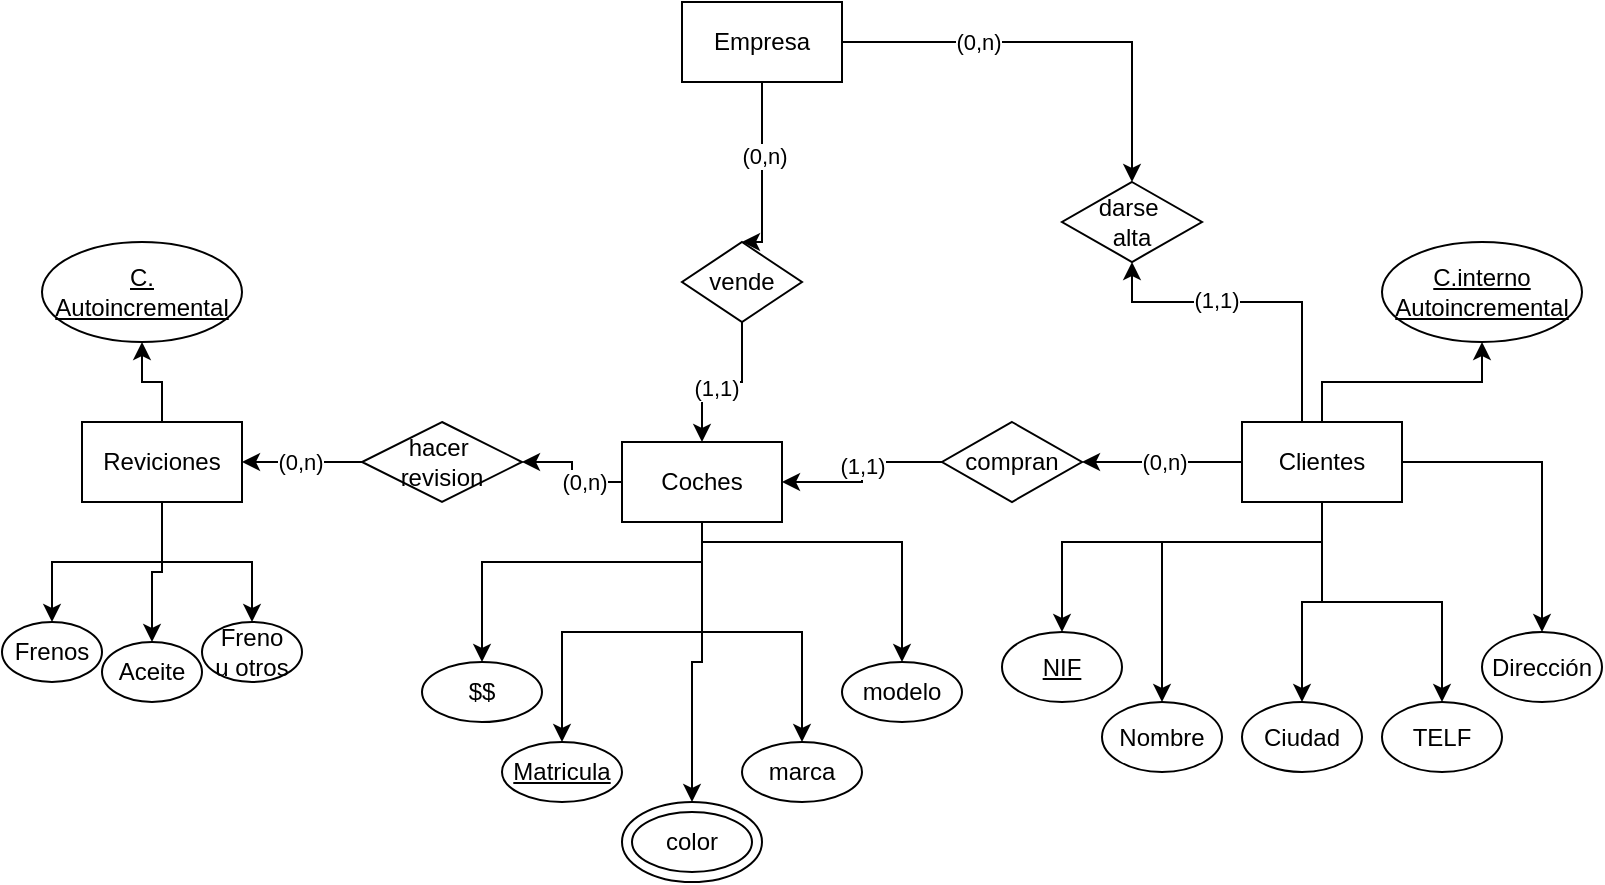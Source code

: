 <mxfile version="21.8.0" type="github">
  <diagram name="Página-1" id="HfnJXnq8ZqPX6LC6zggf">
    <mxGraphModel dx="1434" dy="790" grid="1" gridSize="10" guides="1" tooltips="1" connect="1" arrows="1" fold="1" page="1" pageScale="1" pageWidth="827" pageHeight="1169" math="0" shadow="0">
      <root>
        <mxCell id="0" />
        <mxCell id="1" parent="0" />
        <mxCell id="UK1FG-LHISsOziGr2WGF-5" style="edgeStyle=orthogonalEdgeStyle;rounded=0;orthogonalLoop=1;jettySize=auto;html=1;entryX=0.5;entryY=0;entryDx=0;entryDy=0;" edge="1" parent="1" source="UK1FG-LHISsOziGr2WGF-1" target="UK1FG-LHISsOziGr2WGF-4">
          <mxGeometry relative="1" as="geometry">
            <Array as="points">
              <mxPoint x="390" y="150" />
            </Array>
          </mxGeometry>
        </mxCell>
        <mxCell id="UK1FG-LHISsOziGr2WGF-8" value="(0,n)" style="edgeLabel;html=1;align=center;verticalAlign=middle;resizable=0;points=[];" vertex="1" connectable="0" parent="UK1FG-LHISsOziGr2WGF-5">
          <mxGeometry x="-0.178" y="1" relative="1" as="geometry">
            <mxPoint as="offset" />
          </mxGeometry>
        </mxCell>
        <mxCell id="UK1FG-LHISsOziGr2WGF-21" style="edgeStyle=orthogonalEdgeStyle;rounded=0;orthogonalLoop=1;jettySize=auto;html=1;entryX=0.5;entryY=0;entryDx=0;entryDy=0;" edge="1" parent="1" source="UK1FG-LHISsOziGr2WGF-1" target="UK1FG-LHISsOziGr2WGF-20">
          <mxGeometry relative="1" as="geometry" />
        </mxCell>
        <mxCell id="UK1FG-LHISsOziGr2WGF-23" value="(0,n)" style="edgeLabel;html=1;align=center;verticalAlign=middle;resizable=0;points=[];" vertex="1" connectable="0" parent="UK1FG-LHISsOziGr2WGF-21">
          <mxGeometry x="-0.367" relative="1" as="geometry">
            <mxPoint as="offset" />
          </mxGeometry>
        </mxCell>
        <mxCell id="UK1FG-LHISsOziGr2WGF-1" value="Empresa" style="rounded=0;whiteSpace=wrap;html=1;" vertex="1" parent="1">
          <mxGeometry x="350" y="30" width="80" height="40" as="geometry" />
        </mxCell>
        <mxCell id="UK1FG-LHISsOziGr2WGF-16" style="edgeStyle=orthogonalEdgeStyle;rounded=0;orthogonalLoop=1;jettySize=auto;html=1;entryX=1;entryY=0.5;entryDx=0;entryDy=0;" edge="1" parent="1" source="UK1FG-LHISsOziGr2WGF-2" target="UK1FG-LHISsOziGr2WGF-15">
          <mxGeometry relative="1" as="geometry" />
        </mxCell>
        <mxCell id="UK1FG-LHISsOziGr2WGF-18" value="(0,n)" style="edgeLabel;html=1;align=center;verticalAlign=middle;resizable=0;points=[];" vertex="1" connectable="0" parent="UK1FG-LHISsOziGr2WGF-16">
          <mxGeometry x="-0.367" relative="1" as="geometry">
            <mxPoint as="offset" />
          </mxGeometry>
        </mxCell>
        <mxCell id="UK1FG-LHISsOziGr2WGF-40" style="edgeStyle=orthogonalEdgeStyle;rounded=0;orthogonalLoop=1;jettySize=auto;html=1;entryX=0.5;entryY=0;entryDx=0;entryDy=0;" edge="1" parent="1" source="UK1FG-LHISsOziGr2WGF-2" target="UK1FG-LHISsOziGr2WGF-34">
          <mxGeometry relative="1" as="geometry">
            <Array as="points">
              <mxPoint x="360" y="310" />
              <mxPoint x="250" y="310" />
            </Array>
          </mxGeometry>
        </mxCell>
        <mxCell id="UK1FG-LHISsOziGr2WGF-41" style="edgeStyle=orthogonalEdgeStyle;rounded=0;orthogonalLoop=1;jettySize=auto;html=1;entryX=0.5;entryY=0;entryDx=0;entryDy=0;" edge="1" parent="1" source="UK1FG-LHISsOziGr2WGF-2" target="UK1FG-LHISsOziGr2WGF-35">
          <mxGeometry relative="1" as="geometry" />
        </mxCell>
        <mxCell id="UK1FG-LHISsOziGr2WGF-42" style="edgeStyle=orthogonalEdgeStyle;rounded=0;orthogonalLoop=1;jettySize=auto;html=1;entryX=0.5;entryY=0;entryDx=0;entryDy=0;" edge="1" parent="1" source="UK1FG-LHISsOziGr2WGF-2" target="UK1FG-LHISsOziGr2WGF-33">
          <mxGeometry relative="1" as="geometry" />
        </mxCell>
        <mxCell id="UK1FG-LHISsOziGr2WGF-43" style="edgeStyle=orthogonalEdgeStyle;rounded=0;orthogonalLoop=1;jettySize=auto;html=1;entryX=0.5;entryY=0;entryDx=0;entryDy=0;" edge="1" parent="1" source="UK1FG-LHISsOziGr2WGF-2" target="UK1FG-LHISsOziGr2WGF-36">
          <mxGeometry relative="1" as="geometry" />
        </mxCell>
        <mxCell id="UK1FG-LHISsOziGr2WGF-44" style="edgeStyle=orthogonalEdgeStyle;rounded=0;orthogonalLoop=1;jettySize=auto;html=1;" edge="1" parent="1" source="UK1FG-LHISsOziGr2WGF-2" target="UK1FG-LHISsOziGr2WGF-37">
          <mxGeometry relative="1" as="geometry">
            <Array as="points">
              <mxPoint x="360" y="300" />
              <mxPoint x="460" y="300" />
            </Array>
          </mxGeometry>
        </mxCell>
        <mxCell id="UK1FG-LHISsOziGr2WGF-2" value="Coches" style="rounded=0;whiteSpace=wrap;html=1;" vertex="1" parent="1">
          <mxGeometry x="320" y="250" width="80" height="40" as="geometry" />
        </mxCell>
        <mxCell id="UK1FG-LHISsOziGr2WGF-11" style="edgeStyle=orthogonalEdgeStyle;rounded=0;orthogonalLoop=1;jettySize=auto;html=1;entryX=1;entryY=0.5;entryDx=0;entryDy=0;" edge="1" parent="1" source="UK1FG-LHISsOziGr2WGF-3" target="UK1FG-LHISsOziGr2WGF-10">
          <mxGeometry relative="1" as="geometry" />
        </mxCell>
        <mxCell id="UK1FG-LHISsOziGr2WGF-13" value="(0,n)" style="edgeLabel;html=1;align=center;verticalAlign=middle;resizable=0;points=[];" vertex="1" connectable="0" parent="UK1FG-LHISsOziGr2WGF-11">
          <mxGeometry x="-0.025" relative="1" as="geometry">
            <mxPoint as="offset" />
          </mxGeometry>
        </mxCell>
        <mxCell id="UK1FG-LHISsOziGr2WGF-22" style="edgeStyle=orthogonalEdgeStyle;rounded=0;orthogonalLoop=1;jettySize=auto;html=1;entryX=0.5;entryY=1;entryDx=0;entryDy=0;" edge="1" parent="1" source="UK1FG-LHISsOziGr2WGF-3" target="UK1FG-LHISsOziGr2WGF-20">
          <mxGeometry relative="1" as="geometry">
            <Array as="points">
              <mxPoint x="660" y="180" />
              <mxPoint x="575" y="180" />
            </Array>
          </mxGeometry>
        </mxCell>
        <mxCell id="UK1FG-LHISsOziGr2WGF-24" value="(1,1)" style="edgeLabel;html=1;align=center;verticalAlign=middle;resizable=0;points=[];" vertex="1" connectable="0" parent="UK1FG-LHISsOziGr2WGF-22">
          <mxGeometry x="0.248" y="-1" relative="1" as="geometry">
            <mxPoint as="offset" />
          </mxGeometry>
        </mxCell>
        <mxCell id="UK1FG-LHISsOziGr2WGF-52" style="edgeStyle=orthogonalEdgeStyle;rounded=0;orthogonalLoop=1;jettySize=auto;html=1;entryX=0.5;entryY=0;entryDx=0;entryDy=0;" edge="1" parent="1" source="UK1FG-LHISsOziGr2WGF-3" target="UK1FG-LHISsOziGr2WGF-45">
          <mxGeometry relative="1" as="geometry">
            <Array as="points">
              <mxPoint x="670" y="300" />
              <mxPoint x="540" y="300" />
            </Array>
          </mxGeometry>
        </mxCell>
        <mxCell id="UK1FG-LHISsOziGr2WGF-53" style="edgeStyle=orthogonalEdgeStyle;rounded=0;orthogonalLoop=1;jettySize=auto;html=1;entryX=0.5;entryY=0;entryDx=0;entryDy=0;" edge="1" parent="1" source="UK1FG-LHISsOziGr2WGF-3" target="UK1FG-LHISsOziGr2WGF-46">
          <mxGeometry relative="1" as="geometry">
            <Array as="points">
              <mxPoint x="670" y="300" />
              <mxPoint x="590" y="300" />
            </Array>
          </mxGeometry>
        </mxCell>
        <mxCell id="UK1FG-LHISsOziGr2WGF-54" style="edgeStyle=orthogonalEdgeStyle;rounded=0;orthogonalLoop=1;jettySize=auto;html=1;entryX=0.5;entryY=0;entryDx=0;entryDy=0;" edge="1" parent="1" source="UK1FG-LHISsOziGr2WGF-3" target="UK1FG-LHISsOziGr2WGF-47">
          <mxGeometry relative="1" as="geometry" />
        </mxCell>
        <mxCell id="UK1FG-LHISsOziGr2WGF-55" style="edgeStyle=orthogonalEdgeStyle;rounded=0;orthogonalLoop=1;jettySize=auto;html=1;entryX=0.5;entryY=0;entryDx=0;entryDy=0;" edge="1" parent="1" source="UK1FG-LHISsOziGr2WGF-3" target="UK1FG-LHISsOziGr2WGF-48">
          <mxGeometry relative="1" as="geometry" />
        </mxCell>
        <mxCell id="UK1FG-LHISsOziGr2WGF-56" style="edgeStyle=orthogonalEdgeStyle;rounded=0;orthogonalLoop=1;jettySize=auto;html=1;entryX=0.5;entryY=0;entryDx=0;entryDy=0;" edge="1" parent="1" source="UK1FG-LHISsOziGr2WGF-3" target="UK1FG-LHISsOziGr2WGF-49">
          <mxGeometry relative="1" as="geometry" />
        </mxCell>
        <mxCell id="UK1FG-LHISsOziGr2WGF-57" style="edgeStyle=orthogonalEdgeStyle;rounded=0;orthogonalLoop=1;jettySize=auto;html=1;entryX=0.5;entryY=1;entryDx=0;entryDy=0;" edge="1" parent="1" source="UK1FG-LHISsOziGr2WGF-3" target="UK1FG-LHISsOziGr2WGF-51">
          <mxGeometry relative="1" as="geometry" />
        </mxCell>
        <mxCell id="UK1FG-LHISsOziGr2WGF-3" value="Clientes" style="rounded=0;whiteSpace=wrap;html=1;" vertex="1" parent="1">
          <mxGeometry x="630" y="240" width="80" height="40" as="geometry" />
        </mxCell>
        <mxCell id="UK1FG-LHISsOziGr2WGF-6" style="edgeStyle=orthogonalEdgeStyle;rounded=0;orthogonalLoop=1;jettySize=auto;html=1;entryX=0.5;entryY=0;entryDx=0;entryDy=0;" edge="1" parent="1" source="UK1FG-LHISsOziGr2WGF-4" target="UK1FG-LHISsOziGr2WGF-2">
          <mxGeometry relative="1" as="geometry" />
        </mxCell>
        <mxCell id="UK1FG-LHISsOziGr2WGF-9" value="(1,1)" style="edgeLabel;html=1;align=center;verticalAlign=middle;resizable=0;points=[];" vertex="1" connectable="0" parent="UK1FG-LHISsOziGr2WGF-6">
          <mxGeometry x="0.075" y="3" relative="1" as="geometry">
            <mxPoint as="offset" />
          </mxGeometry>
        </mxCell>
        <mxCell id="UK1FG-LHISsOziGr2WGF-4" value="vende" style="rhombus;whiteSpace=wrap;html=1;" vertex="1" parent="1">
          <mxGeometry x="350" y="150" width="60" height="40" as="geometry" />
        </mxCell>
        <mxCell id="UK1FG-LHISsOziGr2WGF-28" style="edgeStyle=orthogonalEdgeStyle;rounded=0;orthogonalLoop=1;jettySize=auto;html=1;entryX=0.5;entryY=0;entryDx=0;entryDy=0;" edge="1" parent="1" source="UK1FG-LHISsOziGr2WGF-7" target="UK1FG-LHISsOziGr2WGF-25">
          <mxGeometry relative="1" as="geometry" />
        </mxCell>
        <mxCell id="UK1FG-LHISsOziGr2WGF-29" style="edgeStyle=orthogonalEdgeStyle;rounded=0;orthogonalLoop=1;jettySize=auto;html=1;entryX=0.5;entryY=0;entryDx=0;entryDy=0;" edge="1" parent="1" source="UK1FG-LHISsOziGr2WGF-7" target="UK1FG-LHISsOziGr2WGF-26">
          <mxGeometry relative="1" as="geometry" />
        </mxCell>
        <mxCell id="UK1FG-LHISsOziGr2WGF-30" style="edgeStyle=orthogonalEdgeStyle;rounded=0;orthogonalLoop=1;jettySize=auto;html=1;" edge="1" parent="1" source="UK1FG-LHISsOziGr2WGF-7" target="UK1FG-LHISsOziGr2WGF-27">
          <mxGeometry relative="1" as="geometry" />
        </mxCell>
        <mxCell id="UK1FG-LHISsOziGr2WGF-32" style="edgeStyle=orthogonalEdgeStyle;rounded=0;orthogonalLoop=1;jettySize=auto;html=1;entryX=0.5;entryY=1;entryDx=0;entryDy=0;" edge="1" parent="1" source="UK1FG-LHISsOziGr2WGF-7" target="UK1FG-LHISsOziGr2WGF-31">
          <mxGeometry relative="1" as="geometry" />
        </mxCell>
        <mxCell id="UK1FG-LHISsOziGr2WGF-7" value="Reviciones" style="rounded=0;whiteSpace=wrap;html=1;" vertex="1" parent="1">
          <mxGeometry x="50" y="240" width="80" height="40" as="geometry" />
        </mxCell>
        <mxCell id="UK1FG-LHISsOziGr2WGF-12" style="edgeStyle=orthogonalEdgeStyle;rounded=0;orthogonalLoop=1;jettySize=auto;html=1;entryX=1;entryY=0.5;entryDx=0;entryDy=0;" edge="1" parent="1" source="UK1FG-LHISsOziGr2WGF-10" target="UK1FG-LHISsOziGr2WGF-2">
          <mxGeometry relative="1" as="geometry" />
        </mxCell>
        <mxCell id="UK1FG-LHISsOziGr2WGF-14" value="(1,1)" style="edgeLabel;html=1;align=center;verticalAlign=middle;resizable=0;points=[];" vertex="1" connectable="0" parent="UK1FG-LHISsOziGr2WGF-12">
          <mxGeometry x="-0.067" relative="1" as="geometry">
            <mxPoint as="offset" />
          </mxGeometry>
        </mxCell>
        <mxCell id="UK1FG-LHISsOziGr2WGF-10" value="compran" style="rhombus;whiteSpace=wrap;html=1;" vertex="1" parent="1">
          <mxGeometry x="480" y="240" width="70" height="40" as="geometry" />
        </mxCell>
        <mxCell id="UK1FG-LHISsOziGr2WGF-17" style="edgeStyle=orthogonalEdgeStyle;rounded=0;orthogonalLoop=1;jettySize=auto;html=1;entryX=1;entryY=0.5;entryDx=0;entryDy=0;" edge="1" parent="1" source="UK1FG-LHISsOziGr2WGF-15" target="UK1FG-LHISsOziGr2WGF-7">
          <mxGeometry relative="1" as="geometry" />
        </mxCell>
        <mxCell id="UK1FG-LHISsOziGr2WGF-19" value="(0,n)" style="edgeLabel;html=1;align=center;verticalAlign=middle;resizable=0;points=[];" vertex="1" connectable="0" parent="UK1FG-LHISsOziGr2WGF-17">
          <mxGeometry x="0.033" relative="1" as="geometry">
            <mxPoint as="offset" />
          </mxGeometry>
        </mxCell>
        <mxCell id="UK1FG-LHISsOziGr2WGF-15" value="hacer&amp;nbsp;&lt;br&gt;revision" style="rhombus;whiteSpace=wrap;html=1;" vertex="1" parent="1">
          <mxGeometry x="190" y="240" width="80" height="40" as="geometry" />
        </mxCell>
        <mxCell id="UK1FG-LHISsOziGr2WGF-20" value="darse&amp;nbsp;&lt;br&gt;alta" style="rhombus;whiteSpace=wrap;html=1;" vertex="1" parent="1">
          <mxGeometry x="540" y="120" width="70" height="40" as="geometry" />
        </mxCell>
        <mxCell id="UK1FG-LHISsOziGr2WGF-25" value="Frenos" style="ellipse;whiteSpace=wrap;html=1;" vertex="1" parent="1">
          <mxGeometry x="10" y="340" width="50" height="30" as="geometry" />
        </mxCell>
        <mxCell id="UK1FG-LHISsOziGr2WGF-26" value="Aceite" style="ellipse;whiteSpace=wrap;html=1;" vertex="1" parent="1">
          <mxGeometry x="60" y="350" width="50" height="30" as="geometry" />
        </mxCell>
        <mxCell id="UK1FG-LHISsOziGr2WGF-27" value="Freno&lt;br&gt;u otros" style="ellipse;whiteSpace=wrap;html=1;" vertex="1" parent="1">
          <mxGeometry x="110" y="340" width="50" height="30" as="geometry" />
        </mxCell>
        <mxCell id="UK1FG-LHISsOziGr2WGF-31" value="&lt;u&gt;C.&lt;br&gt;Autoincremental&lt;/u&gt;" style="ellipse;whiteSpace=wrap;html=1;" vertex="1" parent="1">
          <mxGeometry x="30" y="150" width="100" height="50" as="geometry" />
        </mxCell>
        <mxCell id="UK1FG-LHISsOziGr2WGF-33" value="" style="ellipse;whiteSpace=wrap;html=1;" vertex="1" parent="1">
          <mxGeometry x="320" y="430" width="70" height="40" as="geometry" />
        </mxCell>
        <mxCell id="UK1FG-LHISsOziGr2WGF-34" value="$$" style="ellipse;whiteSpace=wrap;html=1;" vertex="1" parent="1">
          <mxGeometry x="220" y="360" width="60" height="30" as="geometry" />
        </mxCell>
        <mxCell id="UK1FG-LHISsOziGr2WGF-35" value="&lt;u&gt;Matricula&lt;/u&gt;" style="ellipse;whiteSpace=wrap;html=1;" vertex="1" parent="1">
          <mxGeometry x="260" y="400" width="60" height="30" as="geometry" />
        </mxCell>
        <mxCell id="UK1FG-LHISsOziGr2WGF-36" value="marca" style="ellipse;whiteSpace=wrap;html=1;" vertex="1" parent="1">
          <mxGeometry x="380" y="400" width="60" height="30" as="geometry" />
        </mxCell>
        <mxCell id="UK1FG-LHISsOziGr2WGF-37" value="modelo" style="ellipse;whiteSpace=wrap;html=1;" vertex="1" parent="1">
          <mxGeometry x="430" y="360" width="60" height="30" as="geometry" />
        </mxCell>
        <mxCell id="UK1FG-LHISsOziGr2WGF-38" value="color" style="ellipse;whiteSpace=wrap;html=1;" vertex="1" parent="1">
          <mxGeometry x="325" y="435" width="60" height="30" as="geometry" />
        </mxCell>
        <mxCell id="UK1FG-LHISsOziGr2WGF-45" value="&lt;u&gt;NIF&lt;/u&gt;" style="ellipse;whiteSpace=wrap;html=1;" vertex="1" parent="1">
          <mxGeometry x="510" y="345" width="60" height="35" as="geometry" />
        </mxCell>
        <mxCell id="UK1FG-LHISsOziGr2WGF-46" value="Nombre" style="ellipse;whiteSpace=wrap;html=1;" vertex="1" parent="1">
          <mxGeometry x="560" y="380" width="60" height="35" as="geometry" />
        </mxCell>
        <mxCell id="UK1FG-LHISsOziGr2WGF-47" value="Ciudad" style="ellipse;whiteSpace=wrap;html=1;" vertex="1" parent="1">
          <mxGeometry x="630" y="380" width="60" height="35" as="geometry" />
        </mxCell>
        <mxCell id="UK1FG-LHISsOziGr2WGF-48" value="TELF" style="ellipse;whiteSpace=wrap;html=1;" vertex="1" parent="1">
          <mxGeometry x="700" y="380" width="60" height="35" as="geometry" />
        </mxCell>
        <mxCell id="UK1FG-LHISsOziGr2WGF-49" value="Dirección" style="ellipse;whiteSpace=wrap;html=1;" vertex="1" parent="1">
          <mxGeometry x="750" y="345" width="60" height="35" as="geometry" />
        </mxCell>
        <mxCell id="UK1FG-LHISsOziGr2WGF-51" value="&lt;u&gt;C.interno&lt;br&gt;Autoincremental&lt;/u&gt;" style="ellipse;whiteSpace=wrap;html=1;" vertex="1" parent="1">
          <mxGeometry x="700" y="150" width="100" height="50" as="geometry" />
        </mxCell>
      </root>
    </mxGraphModel>
  </diagram>
</mxfile>
